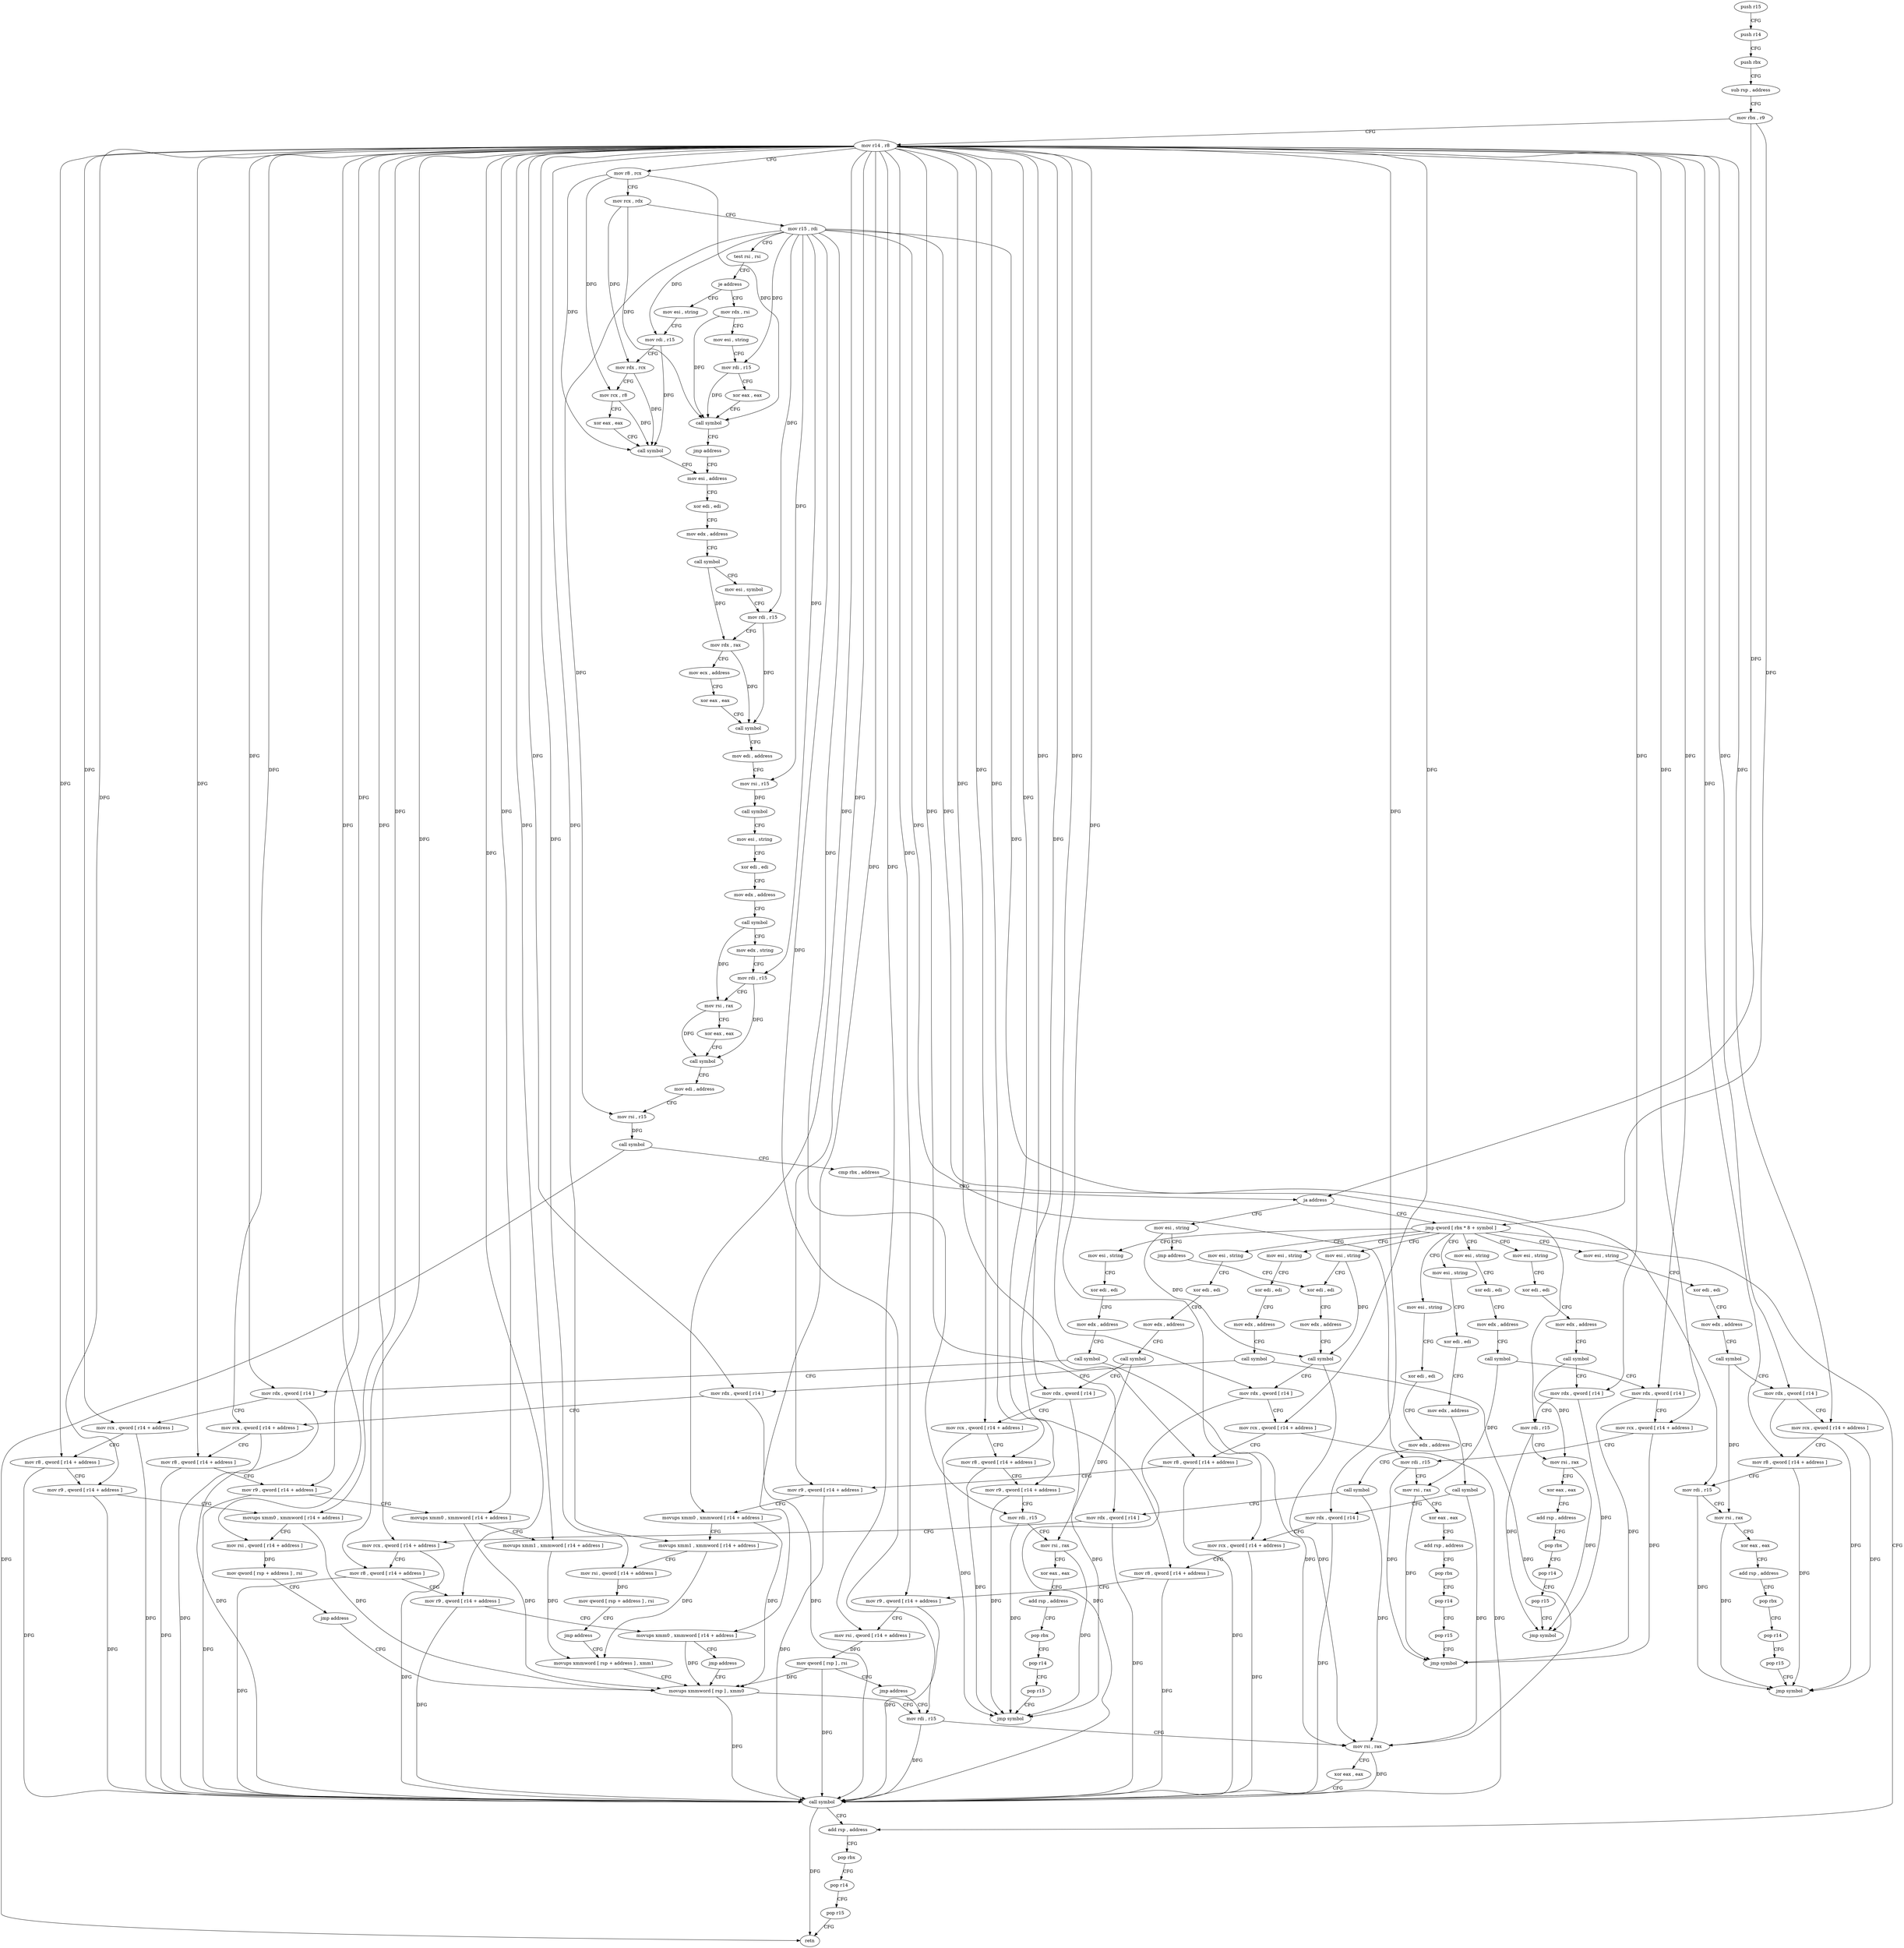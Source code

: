 digraph "func" {
"4355216" [label = "push r15" ]
"4355218" [label = "push r14" ]
"4355220" [label = "push rbx" ]
"4355221" [label = "sub rsp , address" ]
"4355225" [label = "mov rbx , r9" ]
"4355228" [label = "mov r14 , r8" ]
"4355231" [label = "mov r8 , rcx" ]
"4355234" [label = "mov rcx , rdx" ]
"4355237" [label = "mov r15 , rdi" ]
"4355240" [label = "test rsi , rsi" ]
"4355243" [label = "je address" ]
"4355265" [label = "mov esi , string" ]
"4355245" [label = "mov rdx , rsi" ]
"4355270" [label = "mov rdi , r15" ]
"4355273" [label = "mov rdx , rcx" ]
"4355276" [label = "mov rcx , r8" ]
"4355279" [label = "xor eax , eax" ]
"4355281" [label = "call symbol" ]
"4355286" [label = "mov esi , address" ]
"4355248" [label = "mov esi , string" ]
"4355253" [label = "mov rdi , r15" ]
"4355256" [label = "xor eax , eax" ]
"4355258" [label = "call symbol" ]
"4355263" [label = "jmp address" ]
"4355442" [label = "mov esi , string" ]
"4355447" [label = "jmp address" ]
"4355742" [label = "xor edi , edi" ]
"4355393" [label = "jmp qword [ rbx * 8 + symbol ]" ]
"4355400" [label = "mov esi , string" ]
"4355452" [label = "mov esi , string" ]
"4355498" [label = "mov esi , string" ]
"4355548" [label = "mov esi , string" ]
"4355602" [label = "mov esi , string" ]
"4355647" [label = "mov esi , string" ]
"4355689" [label = "mov esi , string" ]
"4355737" [label = "mov esi , string" ]
"4355790" [label = "mov esi , string" ]
"4355854" [label = "add rsp , address" ]
"4355291" [label = "xor edi , edi" ]
"4355293" [label = "mov edx , address" ]
"4355298" [label = "call symbol" ]
"4355303" [label = "mov esi , symbol" ]
"4355308" [label = "mov rdi , r15" ]
"4355311" [label = "mov rdx , rax" ]
"4355314" [label = "mov ecx , address" ]
"4355319" [label = "xor eax , eax" ]
"4355321" [label = "call symbol" ]
"4355326" [label = "mov edi , address" ]
"4355331" [label = "mov rsi , r15" ]
"4355334" [label = "call symbol" ]
"4355339" [label = "mov esi , string" ]
"4355344" [label = "xor edi , edi" ]
"4355346" [label = "mov edx , address" ]
"4355351" [label = "call symbol" ]
"4355356" [label = "mov edx , string" ]
"4355361" [label = "mov rdi , r15" ]
"4355364" [label = "mov rsi , rax" ]
"4355367" [label = "xor eax , eax" ]
"4355369" [label = "call symbol" ]
"4355374" [label = "mov edi , address" ]
"4355379" [label = "mov rsi , r15" ]
"4355382" [label = "call symbol" ]
"4355387" [label = "cmp rbx , address" ]
"4355391" [label = "ja address" ]
"4355744" [label = "mov edx , address" ]
"4355749" [label = "call symbol" ]
"4355754" [label = "mov rdx , qword [ r14 ]" ]
"4355757" [label = "mov rcx , qword [ r14 + address ]" ]
"4355761" [label = "mov r8 , qword [ r14 + address ]" ]
"4355765" [label = "mov r9 , qword [ r14 + address ]" ]
"4355769" [label = "movups xmm0 , xmmword [ r14 + address ]" ]
"4355774" [label = "movups xmm1 , xmmword [ r14 + address ]" ]
"4355779" [label = "mov rsi , qword [ r14 + address ]" ]
"4355783" [label = "mov qword [ rsp + address ] , rsi" ]
"4355788" [label = "jmp address" ]
"4355832" [label = "movups xmmword [ rsp + address ] , xmm1" ]
"4355405" [label = "xor edi , edi" ]
"4355407" [label = "mov edx , address" ]
"4355412" [label = "call symbol" ]
"4355417" [label = "mov rdx , qword [ r14 ]" ]
"4355420" [label = "mov rdi , r15" ]
"4355423" [label = "mov rsi , rax" ]
"4355426" [label = "xor eax , eax" ]
"4355428" [label = "add rsp , address" ]
"4355432" [label = "pop rbx" ]
"4355433" [label = "pop r14" ]
"4355435" [label = "pop r15" ]
"4355437" [label = "jmp symbol" ]
"4355457" [label = "xor edi , edi" ]
"4355459" [label = "mov edx , address" ]
"4355464" [label = "call symbol" ]
"4355469" [label = "mov rdx , qword [ r14 ]" ]
"4355472" [label = "mov rcx , qword [ r14 + address ]" ]
"4355476" [label = "mov rdi , r15" ]
"4355479" [label = "mov rsi , rax" ]
"4355482" [label = "xor eax , eax" ]
"4355484" [label = "add rsp , address" ]
"4355488" [label = "pop rbx" ]
"4355489" [label = "pop r14" ]
"4355491" [label = "pop r15" ]
"4355493" [label = "jmp symbol" ]
"4355503" [label = "xor edi , edi" ]
"4355505" [label = "mov edx , address" ]
"4355510" [label = "call symbol" ]
"4355515" [label = "mov rdx , qword [ r14 ]" ]
"4355518" [label = "mov rcx , qword [ r14 + address ]" ]
"4355522" [label = "mov r8 , qword [ r14 + address ]" ]
"4355526" [label = "mov rdi , r15" ]
"4355529" [label = "mov rsi , rax" ]
"4355532" [label = "xor eax , eax" ]
"4355534" [label = "add rsp , address" ]
"4355538" [label = "pop rbx" ]
"4355539" [label = "pop r14" ]
"4355541" [label = "pop r15" ]
"4355543" [label = "jmp symbol" ]
"4355553" [label = "xor edi , edi" ]
"4355555" [label = "mov edx , address" ]
"4355560" [label = "call symbol" ]
"4355565" [label = "mov rdx , qword [ r14 ]" ]
"4355568" [label = "mov rcx , qword [ r14 + address ]" ]
"4355572" [label = "mov r8 , qword [ r14 + address ]" ]
"4355576" [label = "mov r9 , qword [ r14 + address ]" ]
"4355580" [label = "mov rdi , r15" ]
"4355583" [label = "mov rsi , rax" ]
"4355586" [label = "xor eax , eax" ]
"4355588" [label = "add rsp , address" ]
"4355592" [label = "pop rbx" ]
"4355593" [label = "pop r14" ]
"4355595" [label = "pop r15" ]
"4355597" [label = "jmp symbol" ]
"4355607" [label = "xor edi , edi" ]
"4355609" [label = "mov edx , address" ]
"4355614" [label = "call symbol" ]
"4355619" [label = "mov rdx , qword [ r14 ]" ]
"4355622" [label = "mov rcx , qword [ r14 + address ]" ]
"4355626" [label = "mov r8 , qword [ r14 + address ]" ]
"4355630" [label = "mov r9 , qword [ r14 + address ]" ]
"4355634" [label = "mov rsi , qword [ r14 + address ]" ]
"4355638" [label = "mov qword [ rsp ] , rsi" ]
"4355642" [label = "jmp address" ]
"4355841" [label = "mov rdi , r15" ]
"4355652" [label = "xor edi , edi" ]
"4355654" [label = "mov edx , address" ]
"4355659" [label = "call symbol" ]
"4355664" [label = "mov rdx , qword [ r14 ]" ]
"4355667" [label = "mov rcx , qword [ r14 + address ]" ]
"4355671" [label = "mov r8 , qword [ r14 + address ]" ]
"4355675" [label = "mov r9 , qword [ r14 + address ]" ]
"4355679" [label = "movups xmm0 , xmmword [ r14 + address ]" ]
"4355684" [label = "jmp address" ]
"4355837" [label = "movups xmmword [ rsp ] , xmm0" ]
"4355694" [label = "xor edi , edi" ]
"4355696" [label = "mov edx , address" ]
"4355701" [label = "call symbol" ]
"4355706" [label = "mov rdx , qword [ r14 ]" ]
"4355709" [label = "mov rcx , qword [ r14 + address ]" ]
"4355713" [label = "mov r8 , qword [ r14 + address ]" ]
"4355717" [label = "mov r9 , qword [ r14 + address ]" ]
"4355721" [label = "movups xmm0 , xmmword [ r14 + address ]" ]
"4355726" [label = "mov rsi , qword [ r14 + address ]" ]
"4355730" [label = "mov qword [ rsp + address ] , rsi" ]
"4355735" [label = "jmp address" ]
"4355795" [label = "xor edi , edi" ]
"4355797" [label = "mov edx , address" ]
"4355802" [label = "call symbol" ]
"4355807" [label = "mov rdx , qword [ r14 ]" ]
"4355810" [label = "mov rcx , qword [ r14 + address ]" ]
"4355814" [label = "mov r8 , qword [ r14 + address ]" ]
"4355818" [label = "mov r9 , qword [ r14 + address ]" ]
"4355822" [label = "movups xmm0 , xmmword [ r14 + address ]" ]
"4355827" [label = "movups xmm1 , xmmword [ r14 + address ]" ]
"4355858" [label = "pop rbx" ]
"4355859" [label = "pop r14" ]
"4355861" [label = "pop r15" ]
"4355863" [label = "retn" ]
"4355844" [label = "mov rsi , rax" ]
"4355847" [label = "xor eax , eax" ]
"4355849" [label = "call symbol" ]
"4355216" -> "4355218" [ label = "CFG" ]
"4355218" -> "4355220" [ label = "CFG" ]
"4355220" -> "4355221" [ label = "CFG" ]
"4355221" -> "4355225" [ label = "CFG" ]
"4355225" -> "4355228" [ label = "CFG" ]
"4355225" -> "4355391" [ label = "DFG" ]
"4355225" -> "4355393" [ label = "DFG" ]
"4355228" -> "4355231" [ label = "CFG" ]
"4355228" -> "4355754" [ label = "DFG" ]
"4355228" -> "4355757" [ label = "DFG" ]
"4355228" -> "4355761" [ label = "DFG" ]
"4355228" -> "4355765" [ label = "DFG" ]
"4355228" -> "4355769" [ label = "DFG" ]
"4355228" -> "4355774" [ label = "DFG" ]
"4355228" -> "4355779" [ label = "DFG" ]
"4355228" -> "4355417" [ label = "DFG" ]
"4355228" -> "4355469" [ label = "DFG" ]
"4355228" -> "4355472" [ label = "DFG" ]
"4355228" -> "4355515" [ label = "DFG" ]
"4355228" -> "4355518" [ label = "DFG" ]
"4355228" -> "4355522" [ label = "DFG" ]
"4355228" -> "4355565" [ label = "DFG" ]
"4355228" -> "4355568" [ label = "DFG" ]
"4355228" -> "4355572" [ label = "DFG" ]
"4355228" -> "4355576" [ label = "DFG" ]
"4355228" -> "4355619" [ label = "DFG" ]
"4355228" -> "4355622" [ label = "DFG" ]
"4355228" -> "4355626" [ label = "DFG" ]
"4355228" -> "4355630" [ label = "DFG" ]
"4355228" -> "4355634" [ label = "DFG" ]
"4355228" -> "4355664" [ label = "DFG" ]
"4355228" -> "4355667" [ label = "DFG" ]
"4355228" -> "4355671" [ label = "DFG" ]
"4355228" -> "4355675" [ label = "DFG" ]
"4355228" -> "4355679" [ label = "DFG" ]
"4355228" -> "4355706" [ label = "DFG" ]
"4355228" -> "4355709" [ label = "DFG" ]
"4355228" -> "4355713" [ label = "DFG" ]
"4355228" -> "4355717" [ label = "DFG" ]
"4355228" -> "4355721" [ label = "DFG" ]
"4355228" -> "4355726" [ label = "DFG" ]
"4355228" -> "4355807" [ label = "DFG" ]
"4355228" -> "4355810" [ label = "DFG" ]
"4355228" -> "4355814" [ label = "DFG" ]
"4355228" -> "4355818" [ label = "DFG" ]
"4355228" -> "4355822" [ label = "DFG" ]
"4355228" -> "4355827" [ label = "DFG" ]
"4355231" -> "4355234" [ label = "CFG" ]
"4355231" -> "4355276" [ label = "DFG" ]
"4355231" -> "4355281" [ label = "DFG" ]
"4355231" -> "4355258" [ label = "DFG" ]
"4355234" -> "4355237" [ label = "CFG" ]
"4355234" -> "4355273" [ label = "DFG" ]
"4355234" -> "4355258" [ label = "DFG" ]
"4355237" -> "4355240" [ label = "CFG" ]
"4355237" -> "4355270" [ label = "DFG" ]
"4355237" -> "4355253" [ label = "DFG" ]
"4355237" -> "4355308" [ label = "DFG" ]
"4355237" -> "4355331" [ label = "DFG" ]
"4355237" -> "4355361" [ label = "DFG" ]
"4355237" -> "4355379" [ label = "DFG" ]
"4355237" -> "4355420" [ label = "DFG" ]
"4355237" -> "4355476" [ label = "DFG" ]
"4355237" -> "4355526" [ label = "DFG" ]
"4355237" -> "4355580" [ label = "DFG" ]
"4355237" -> "4355841" [ label = "DFG" ]
"4355240" -> "4355243" [ label = "CFG" ]
"4355243" -> "4355265" [ label = "CFG" ]
"4355243" -> "4355245" [ label = "CFG" ]
"4355265" -> "4355270" [ label = "CFG" ]
"4355245" -> "4355248" [ label = "CFG" ]
"4355245" -> "4355258" [ label = "DFG" ]
"4355270" -> "4355273" [ label = "CFG" ]
"4355270" -> "4355281" [ label = "DFG" ]
"4355273" -> "4355276" [ label = "CFG" ]
"4355273" -> "4355281" [ label = "DFG" ]
"4355276" -> "4355279" [ label = "CFG" ]
"4355276" -> "4355281" [ label = "DFG" ]
"4355279" -> "4355281" [ label = "CFG" ]
"4355281" -> "4355286" [ label = "CFG" ]
"4355286" -> "4355291" [ label = "CFG" ]
"4355248" -> "4355253" [ label = "CFG" ]
"4355253" -> "4355256" [ label = "CFG" ]
"4355253" -> "4355258" [ label = "DFG" ]
"4355256" -> "4355258" [ label = "CFG" ]
"4355258" -> "4355263" [ label = "CFG" ]
"4355263" -> "4355286" [ label = "CFG" ]
"4355442" -> "4355447" [ label = "CFG" ]
"4355442" -> "4355749" [ label = "DFG" ]
"4355447" -> "4355742" [ label = "CFG" ]
"4355742" -> "4355744" [ label = "CFG" ]
"4355393" -> "4355400" [ label = "CFG" ]
"4355393" -> "4355452" [ label = "CFG" ]
"4355393" -> "4355498" [ label = "CFG" ]
"4355393" -> "4355548" [ label = "CFG" ]
"4355393" -> "4355602" [ label = "CFG" ]
"4355393" -> "4355647" [ label = "CFG" ]
"4355393" -> "4355689" [ label = "CFG" ]
"4355393" -> "4355737" [ label = "CFG" ]
"4355393" -> "4355790" [ label = "CFG" ]
"4355393" -> "4355854" [ label = "CFG" ]
"4355400" -> "4355405" [ label = "CFG" ]
"4355452" -> "4355457" [ label = "CFG" ]
"4355498" -> "4355503" [ label = "CFG" ]
"4355548" -> "4355553" [ label = "CFG" ]
"4355602" -> "4355607" [ label = "CFG" ]
"4355647" -> "4355652" [ label = "CFG" ]
"4355689" -> "4355694" [ label = "CFG" ]
"4355737" -> "4355742" [ label = "CFG" ]
"4355737" -> "4355749" [ label = "DFG" ]
"4355790" -> "4355795" [ label = "CFG" ]
"4355854" -> "4355858" [ label = "CFG" ]
"4355291" -> "4355293" [ label = "CFG" ]
"4355293" -> "4355298" [ label = "CFG" ]
"4355298" -> "4355303" [ label = "CFG" ]
"4355298" -> "4355311" [ label = "DFG" ]
"4355303" -> "4355308" [ label = "CFG" ]
"4355308" -> "4355311" [ label = "CFG" ]
"4355308" -> "4355321" [ label = "DFG" ]
"4355311" -> "4355314" [ label = "CFG" ]
"4355311" -> "4355321" [ label = "DFG" ]
"4355314" -> "4355319" [ label = "CFG" ]
"4355319" -> "4355321" [ label = "CFG" ]
"4355321" -> "4355326" [ label = "CFG" ]
"4355326" -> "4355331" [ label = "CFG" ]
"4355331" -> "4355334" [ label = "DFG" ]
"4355334" -> "4355339" [ label = "CFG" ]
"4355339" -> "4355344" [ label = "CFG" ]
"4355344" -> "4355346" [ label = "CFG" ]
"4355346" -> "4355351" [ label = "CFG" ]
"4355351" -> "4355356" [ label = "CFG" ]
"4355351" -> "4355364" [ label = "DFG" ]
"4355356" -> "4355361" [ label = "CFG" ]
"4355361" -> "4355364" [ label = "CFG" ]
"4355361" -> "4355369" [ label = "DFG" ]
"4355364" -> "4355367" [ label = "CFG" ]
"4355364" -> "4355369" [ label = "DFG" ]
"4355367" -> "4355369" [ label = "CFG" ]
"4355369" -> "4355374" [ label = "CFG" ]
"4355374" -> "4355379" [ label = "CFG" ]
"4355379" -> "4355382" [ label = "DFG" ]
"4355382" -> "4355387" [ label = "CFG" ]
"4355382" -> "4355863" [ label = "DFG" ]
"4355387" -> "4355391" [ label = "CFG" ]
"4355391" -> "4355442" [ label = "CFG" ]
"4355391" -> "4355393" [ label = "CFG" ]
"4355744" -> "4355749" [ label = "CFG" ]
"4355749" -> "4355754" [ label = "CFG" ]
"4355749" -> "4355844" [ label = "DFG" ]
"4355754" -> "4355757" [ label = "CFG" ]
"4355754" -> "4355849" [ label = "DFG" ]
"4355757" -> "4355761" [ label = "CFG" ]
"4355757" -> "4355849" [ label = "DFG" ]
"4355761" -> "4355765" [ label = "CFG" ]
"4355761" -> "4355849" [ label = "DFG" ]
"4355765" -> "4355769" [ label = "CFG" ]
"4355765" -> "4355849" [ label = "DFG" ]
"4355769" -> "4355774" [ label = "CFG" ]
"4355769" -> "4355837" [ label = "DFG" ]
"4355774" -> "4355779" [ label = "CFG" ]
"4355774" -> "4355832" [ label = "DFG" ]
"4355779" -> "4355783" [ label = "DFG" ]
"4355783" -> "4355788" [ label = "CFG" ]
"4355788" -> "4355832" [ label = "CFG" ]
"4355832" -> "4355837" [ label = "CFG" ]
"4355405" -> "4355407" [ label = "CFG" ]
"4355407" -> "4355412" [ label = "CFG" ]
"4355412" -> "4355417" [ label = "CFG" ]
"4355412" -> "4355423" [ label = "DFG" ]
"4355417" -> "4355420" [ label = "CFG" ]
"4355417" -> "4355437" [ label = "DFG" ]
"4355420" -> "4355423" [ label = "CFG" ]
"4355420" -> "4355437" [ label = "DFG" ]
"4355423" -> "4355426" [ label = "CFG" ]
"4355423" -> "4355437" [ label = "DFG" ]
"4355426" -> "4355428" [ label = "CFG" ]
"4355428" -> "4355432" [ label = "CFG" ]
"4355432" -> "4355433" [ label = "CFG" ]
"4355433" -> "4355435" [ label = "CFG" ]
"4355435" -> "4355437" [ label = "CFG" ]
"4355457" -> "4355459" [ label = "CFG" ]
"4355459" -> "4355464" [ label = "CFG" ]
"4355464" -> "4355469" [ label = "CFG" ]
"4355464" -> "4355479" [ label = "DFG" ]
"4355469" -> "4355472" [ label = "CFG" ]
"4355469" -> "4355493" [ label = "DFG" ]
"4355472" -> "4355476" [ label = "CFG" ]
"4355472" -> "4355493" [ label = "DFG" ]
"4355476" -> "4355479" [ label = "CFG" ]
"4355476" -> "4355493" [ label = "DFG" ]
"4355479" -> "4355482" [ label = "CFG" ]
"4355479" -> "4355493" [ label = "DFG" ]
"4355482" -> "4355484" [ label = "CFG" ]
"4355484" -> "4355488" [ label = "CFG" ]
"4355488" -> "4355489" [ label = "CFG" ]
"4355489" -> "4355491" [ label = "CFG" ]
"4355491" -> "4355493" [ label = "CFG" ]
"4355503" -> "4355505" [ label = "CFG" ]
"4355505" -> "4355510" [ label = "CFG" ]
"4355510" -> "4355515" [ label = "CFG" ]
"4355510" -> "4355529" [ label = "DFG" ]
"4355515" -> "4355518" [ label = "CFG" ]
"4355515" -> "4355543" [ label = "DFG" ]
"4355518" -> "4355522" [ label = "CFG" ]
"4355518" -> "4355543" [ label = "DFG" ]
"4355522" -> "4355526" [ label = "CFG" ]
"4355522" -> "4355543" [ label = "DFG" ]
"4355526" -> "4355529" [ label = "CFG" ]
"4355526" -> "4355543" [ label = "DFG" ]
"4355529" -> "4355532" [ label = "CFG" ]
"4355529" -> "4355543" [ label = "DFG" ]
"4355532" -> "4355534" [ label = "CFG" ]
"4355534" -> "4355538" [ label = "CFG" ]
"4355538" -> "4355539" [ label = "CFG" ]
"4355539" -> "4355541" [ label = "CFG" ]
"4355541" -> "4355543" [ label = "CFG" ]
"4355553" -> "4355555" [ label = "CFG" ]
"4355555" -> "4355560" [ label = "CFG" ]
"4355560" -> "4355565" [ label = "CFG" ]
"4355560" -> "4355583" [ label = "DFG" ]
"4355565" -> "4355568" [ label = "CFG" ]
"4355565" -> "4355597" [ label = "DFG" ]
"4355568" -> "4355572" [ label = "CFG" ]
"4355568" -> "4355597" [ label = "DFG" ]
"4355572" -> "4355576" [ label = "CFG" ]
"4355572" -> "4355597" [ label = "DFG" ]
"4355576" -> "4355580" [ label = "CFG" ]
"4355576" -> "4355597" [ label = "DFG" ]
"4355580" -> "4355583" [ label = "CFG" ]
"4355580" -> "4355597" [ label = "DFG" ]
"4355583" -> "4355586" [ label = "CFG" ]
"4355583" -> "4355597" [ label = "DFG" ]
"4355586" -> "4355588" [ label = "CFG" ]
"4355588" -> "4355592" [ label = "CFG" ]
"4355592" -> "4355593" [ label = "CFG" ]
"4355593" -> "4355595" [ label = "CFG" ]
"4355595" -> "4355597" [ label = "CFG" ]
"4355607" -> "4355609" [ label = "CFG" ]
"4355609" -> "4355614" [ label = "CFG" ]
"4355614" -> "4355619" [ label = "CFG" ]
"4355614" -> "4355844" [ label = "DFG" ]
"4355619" -> "4355622" [ label = "CFG" ]
"4355619" -> "4355849" [ label = "DFG" ]
"4355622" -> "4355626" [ label = "CFG" ]
"4355622" -> "4355849" [ label = "DFG" ]
"4355626" -> "4355630" [ label = "CFG" ]
"4355626" -> "4355849" [ label = "DFG" ]
"4355630" -> "4355634" [ label = "CFG" ]
"4355630" -> "4355849" [ label = "DFG" ]
"4355634" -> "4355638" [ label = "DFG" ]
"4355638" -> "4355642" [ label = "CFG" ]
"4355638" -> "4355849" [ label = "DFG" ]
"4355638" -> "4355837" [ label = "DFG" ]
"4355642" -> "4355841" [ label = "CFG" ]
"4355841" -> "4355844" [ label = "CFG" ]
"4355841" -> "4355849" [ label = "DFG" ]
"4355652" -> "4355654" [ label = "CFG" ]
"4355654" -> "4355659" [ label = "CFG" ]
"4355659" -> "4355664" [ label = "CFG" ]
"4355659" -> "4355844" [ label = "DFG" ]
"4355664" -> "4355667" [ label = "CFG" ]
"4355664" -> "4355849" [ label = "DFG" ]
"4355667" -> "4355671" [ label = "CFG" ]
"4355667" -> "4355849" [ label = "DFG" ]
"4355671" -> "4355675" [ label = "CFG" ]
"4355671" -> "4355849" [ label = "DFG" ]
"4355675" -> "4355679" [ label = "CFG" ]
"4355675" -> "4355849" [ label = "DFG" ]
"4355679" -> "4355684" [ label = "CFG" ]
"4355679" -> "4355837" [ label = "DFG" ]
"4355684" -> "4355837" [ label = "CFG" ]
"4355837" -> "4355841" [ label = "CFG" ]
"4355837" -> "4355849" [ label = "DFG" ]
"4355694" -> "4355696" [ label = "CFG" ]
"4355696" -> "4355701" [ label = "CFG" ]
"4355701" -> "4355706" [ label = "CFG" ]
"4355701" -> "4355844" [ label = "DFG" ]
"4355706" -> "4355709" [ label = "CFG" ]
"4355706" -> "4355849" [ label = "DFG" ]
"4355709" -> "4355713" [ label = "CFG" ]
"4355709" -> "4355849" [ label = "DFG" ]
"4355713" -> "4355717" [ label = "CFG" ]
"4355713" -> "4355849" [ label = "DFG" ]
"4355717" -> "4355721" [ label = "CFG" ]
"4355717" -> "4355849" [ label = "DFG" ]
"4355721" -> "4355726" [ label = "CFG" ]
"4355721" -> "4355837" [ label = "DFG" ]
"4355726" -> "4355730" [ label = "DFG" ]
"4355730" -> "4355735" [ label = "CFG" ]
"4355735" -> "4355837" [ label = "CFG" ]
"4355795" -> "4355797" [ label = "CFG" ]
"4355797" -> "4355802" [ label = "CFG" ]
"4355802" -> "4355807" [ label = "CFG" ]
"4355802" -> "4355844" [ label = "DFG" ]
"4355807" -> "4355810" [ label = "CFG" ]
"4355807" -> "4355849" [ label = "DFG" ]
"4355810" -> "4355814" [ label = "CFG" ]
"4355810" -> "4355849" [ label = "DFG" ]
"4355814" -> "4355818" [ label = "CFG" ]
"4355814" -> "4355849" [ label = "DFG" ]
"4355818" -> "4355822" [ label = "CFG" ]
"4355818" -> "4355849" [ label = "DFG" ]
"4355822" -> "4355827" [ label = "CFG" ]
"4355822" -> "4355837" [ label = "DFG" ]
"4355827" -> "4355832" [ label = "DFG" ]
"4355858" -> "4355859" [ label = "CFG" ]
"4355859" -> "4355861" [ label = "CFG" ]
"4355861" -> "4355863" [ label = "CFG" ]
"4355844" -> "4355847" [ label = "CFG" ]
"4355844" -> "4355849" [ label = "DFG" ]
"4355847" -> "4355849" [ label = "CFG" ]
"4355849" -> "4355854" [ label = "CFG" ]
"4355849" -> "4355863" [ label = "DFG" ]
}
